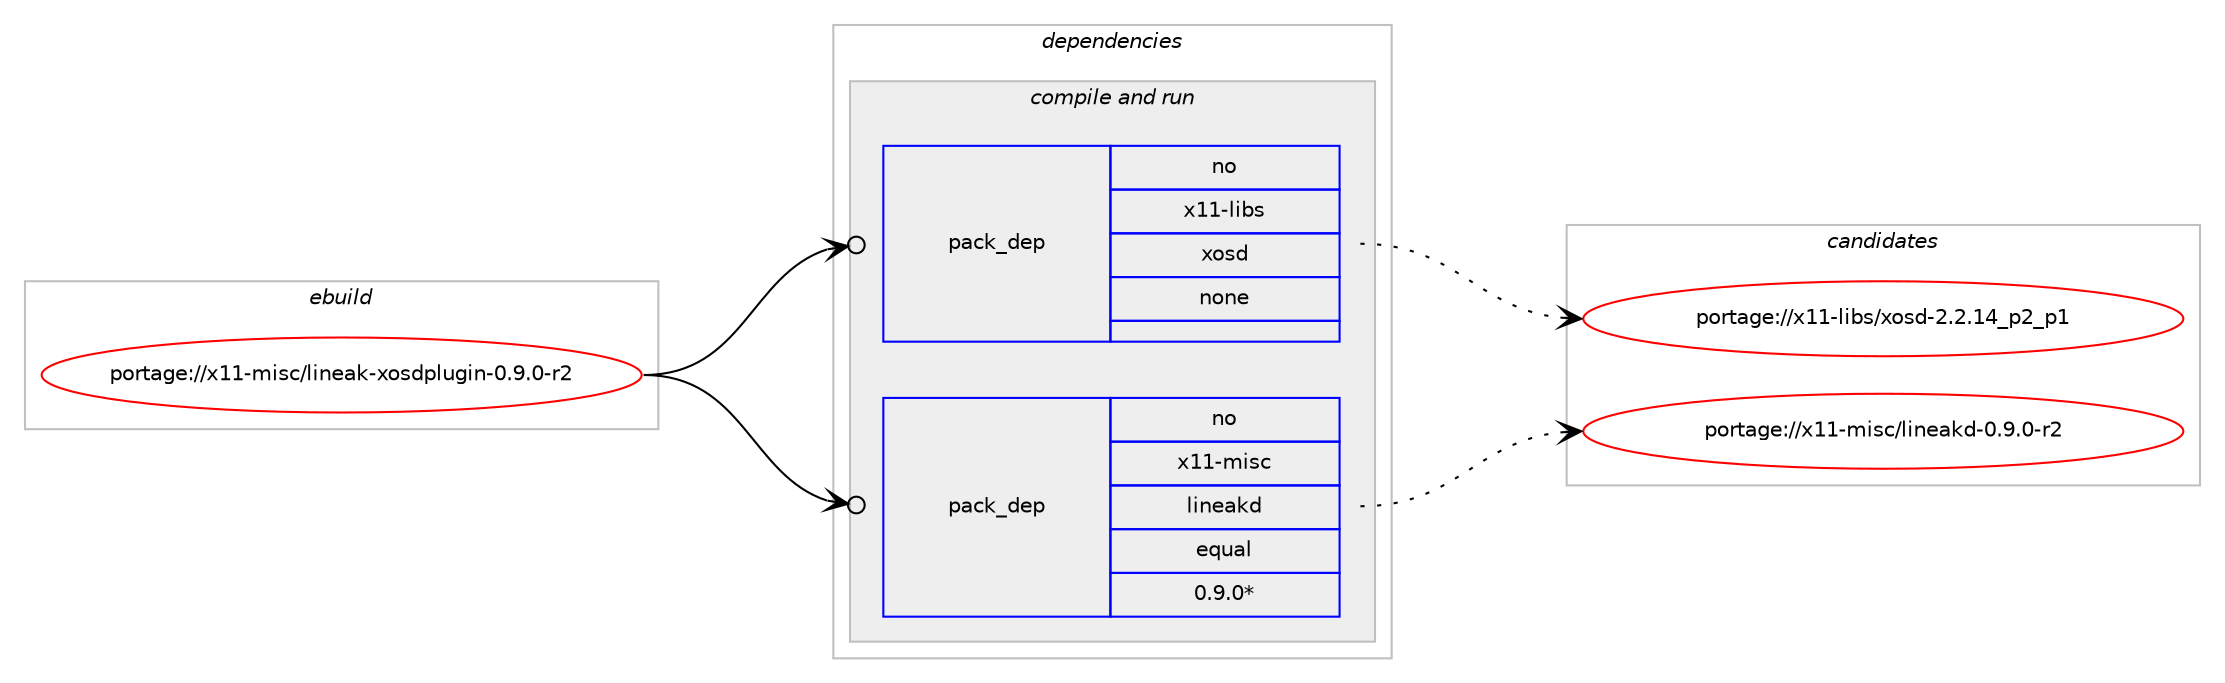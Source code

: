digraph prolog {

# *************
# Graph options
# *************

newrank=true;
concentrate=true;
compound=true;
graph [rankdir=LR,fontname=Helvetica,fontsize=10,ranksep=1.5];#, ranksep=2.5, nodesep=0.2];
edge  [arrowhead=vee];
node  [fontname=Helvetica,fontsize=10];

# **********
# The ebuild
# **********

subgraph cluster_leftcol {
color=gray;
rank=same;
label=<<i>ebuild</i>>;
id [label="portage://x11-misc/lineak-xosdplugin-0.9.0-r2", color=red, width=4, href="../x11-misc/lineak-xosdplugin-0.9.0-r2.svg"];
}

# ****************
# The dependencies
# ****************

subgraph cluster_midcol {
color=gray;
label=<<i>dependencies</i>>;
subgraph cluster_compile {
fillcolor="#eeeeee";
style=filled;
label=<<i>compile</i>>;
}
subgraph cluster_compileandrun {
fillcolor="#eeeeee";
style=filled;
label=<<i>compile and run</i>>;
subgraph pack336277 {
dependency452816 [label=<<TABLE BORDER="0" CELLBORDER="1" CELLSPACING="0" CELLPADDING="4" WIDTH="220"><TR><TD ROWSPAN="6" CELLPADDING="30">pack_dep</TD></TR><TR><TD WIDTH="110">no</TD></TR><TR><TD>x11-libs</TD></TR><TR><TD>xosd</TD></TR><TR><TD>none</TD></TR><TR><TD></TD></TR></TABLE>>, shape=none, color=blue];
}
id:e -> dependency452816:w [weight=20,style="solid",arrowhead="odotvee"];
subgraph pack336278 {
dependency452817 [label=<<TABLE BORDER="0" CELLBORDER="1" CELLSPACING="0" CELLPADDING="4" WIDTH="220"><TR><TD ROWSPAN="6" CELLPADDING="30">pack_dep</TD></TR><TR><TD WIDTH="110">no</TD></TR><TR><TD>x11-misc</TD></TR><TR><TD>lineakd</TD></TR><TR><TD>equal</TD></TR><TR><TD>0.9.0*</TD></TR></TABLE>>, shape=none, color=blue];
}
id:e -> dependency452817:w [weight=20,style="solid",arrowhead="odotvee"];
}
subgraph cluster_run {
fillcolor="#eeeeee";
style=filled;
label=<<i>run</i>>;
}
}

# **************
# The candidates
# **************

subgraph cluster_choices {
rank=same;
color=gray;
label=<<i>candidates</i>>;

subgraph choice336277 {
color=black;
nodesep=1;
choiceportage12049494510810598115471201111151004550465046495295112509511249 [label="portage://x11-libs/xosd-2.2.14_p2_p1", color=red, width=4,href="../x11-libs/xosd-2.2.14_p2_p1.svg"];
dependency452816:e -> choiceportage12049494510810598115471201111151004550465046495295112509511249:w [style=dotted,weight="100"];
}
subgraph choice336278 {
color=black;
nodesep=1;
choiceportage1204949451091051159947108105110101971071004548465746484511450 [label="portage://x11-misc/lineakd-0.9.0-r2", color=red, width=4,href="../x11-misc/lineakd-0.9.0-r2.svg"];
dependency452817:e -> choiceportage1204949451091051159947108105110101971071004548465746484511450:w [style=dotted,weight="100"];
}
}

}
